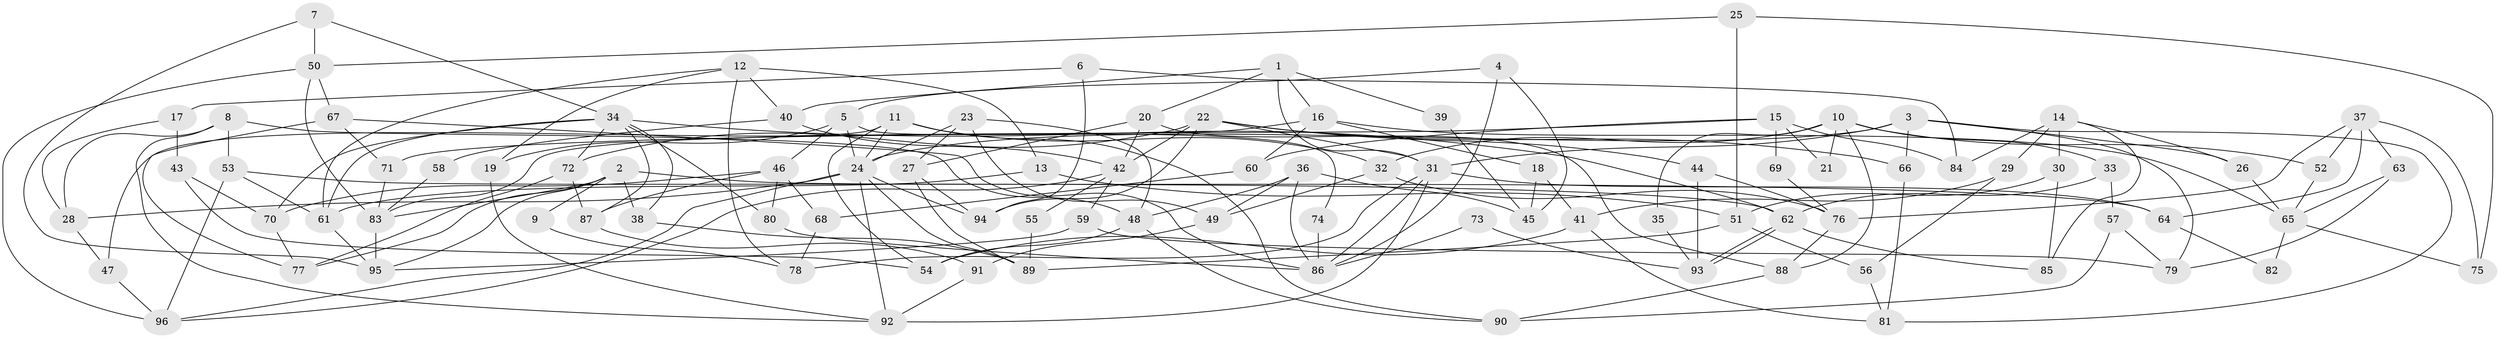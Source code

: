 // Generated by graph-tools (version 1.1) at 2025/02/03/09/25 03:02:04]
// undirected, 96 vertices, 192 edges
graph export_dot {
graph [start="1"]
  node [color=gray90,style=filled];
  1;
  2;
  3;
  4;
  5;
  6;
  7;
  8;
  9;
  10;
  11;
  12;
  13;
  14;
  15;
  16;
  17;
  18;
  19;
  20;
  21;
  22;
  23;
  24;
  25;
  26;
  27;
  28;
  29;
  30;
  31;
  32;
  33;
  34;
  35;
  36;
  37;
  38;
  39;
  40;
  41;
  42;
  43;
  44;
  45;
  46;
  47;
  48;
  49;
  50;
  51;
  52;
  53;
  54;
  55;
  56;
  57;
  58;
  59;
  60;
  61;
  62;
  63;
  64;
  65;
  66;
  67;
  68;
  69;
  70;
  71;
  72;
  73;
  74;
  75;
  76;
  77;
  78;
  79;
  80;
  81;
  82;
  83;
  84;
  85;
  86;
  87;
  88;
  89;
  90;
  91;
  92;
  93;
  94;
  95;
  96;
  1 -- 40;
  1 -- 31;
  1 -- 16;
  1 -- 20;
  1 -- 39;
  2 -- 83;
  2 -- 64;
  2 -- 9;
  2 -- 38;
  2 -- 77;
  2 -- 95;
  3 -- 81;
  3 -- 31;
  3 -- 24;
  3 -- 26;
  3 -- 66;
  3 -- 79;
  4 -- 86;
  4 -- 5;
  4 -- 45;
  5 -- 46;
  5 -- 24;
  5 -- 19;
  5 -- 74;
  6 -- 94;
  6 -- 84;
  6 -- 17;
  7 -- 95;
  7 -- 50;
  7 -- 34;
  8 -- 53;
  8 -- 48;
  8 -- 28;
  8 -- 92;
  9 -- 78;
  10 -- 32;
  10 -- 33;
  10 -- 21;
  10 -- 35;
  10 -- 52;
  10 -- 88;
  11 -- 47;
  11 -- 24;
  11 -- 32;
  11 -- 54;
  11 -- 90;
  12 -- 13;
  12 -- 19;
  12 -- 40;
  12 -- 61;
  12 -- 78;
  13 -- 51;
  13 -- 61;
  14 -- 85;
  14 -- 26;
  14 -- 29;
  14 -- 30;
  14 -- 84;
  15 -- 60;
  15 -- 71;
  15 -- 21;
  15 -- 69;
  15 -- 84;
  16 -- 83;
  16 -- 18;
  16 -- 60;
  16 -- 65;
  17 -- 28;
  17 -- 43;
  18 -- 41;
  18 -- 45;
  19 -- 92;
  20 -- 27;
  20 -- 42;
  20 -- 88;
  22 -- 94;
  22 -- 72;
  22 -- 31;
  22 -- 42;
  22 -- 44;
  22 -- 66;
  23 -- 48;
  23 -- 24;
  23 -- 27;
  23 -- 49;
  24 -- 96;
  24 -- 28;
  24 -- 89;
  24 -- 92;
  24 -- 94;
  25 -- 75;
  25 -- 50;
  25 -- 51;
  26 -- 65;
  27 -- 89;
  27 -- 94;
  28 -- 47;
  29 -- 41;
  29 -- 56;
  30 -- 51;
  30 -- 85;
  31 -- 92;
  31 -- 64;
  31 -- 78;
  31 -- 86;
  32 -- 49;
  32 -- 76;
  33 -- 57;
  33 -- 62;
  34 -- 87;
  34 -- 38;
  34 -- 61;
  34 -- 62;
  34 -- 70;
  34 -- 72;
  34 -- 80;
  35 -- 93;
  36 -- 49;
  36 -- 45;
  36 -- 48;
  36 -- 86;
  37 -- 76;
  37 -- 63;
  37 -- 52;
  37 -- 64;
  37 -- 75;
  38 -- 89;
  39 -- 45;
  40 -- 42;
  40 -- 58;
  41 -- 54;
  41 -- 81;
  42 -- 55;
  42 -- 59;
  42 -- 96;
  43 -- 54;
  43 -- 70;
  44 -- 76;
  44 -- 93;
  46 -- 80;
  46 -- 70;
  46 -- 68;
  46 -- 87;
  47 -- 96;
  48 -- 90;
  48 -- 54;
  49 -- 91;
  50 -- 67;
  50 -- 96;
  50 -- 83;
  51 -- 89;
  51 -- 56;
  52 -- 65;
  53 -- 62;
  53 -- 61;
  53 -- 96;
  55 -- 89;
  56 -- 81;
  57 -- 90;
  57 -- 79;
  58 -- 83;
  59 -- 95;
  59 -- 79;
  60 -- 68;
  61 -- 95;
  62 -- 93;
  62 -- 93;
  62 -- 85;
  63 -- 65;
  63 -- 79;
  64 -- 82;
  65 -- 75;
  65 -- 82;
  66 -- 81;
  67 -- 77;
  67 -- 86;
  67 -- 71;
  68 -- 78;
  69 -- 76;
  70 -- 77;
  71 -- 83;
  72 -- 77;
  72 -- 87;
  73 -- 93;
  73 -- 86;
  74 -- 86;
  76 -- 88;
  80 -- 86;
  83 -- 95;
  87 -- 91;
  88 -- 90;
  91 -- 92;
}
